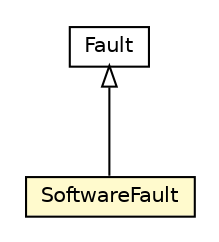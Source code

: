 #!/usr/local/bin/dot
#
# Class diagram 
# Generated by UMLGraph version R5_6-24-gf6e263 (http://www.umlgraph.org/)
#

digraph G {
	edge [fontname="Helvetica",fontsize=10,labelfontname="Helvetica",labelfontsize=10];
	node [fontname="Helvetica",fontsize=10,shape=plaintext];
	nodesep=0.25;
	ranksep=0.5;
	// org.universAAL.ontology.dependability.SoftwareFault
	c329818 [label=<<table title="org.universAAL.ontology.dependability.SoftwareFault" border="0" cellborder="1" cellspacing="0" cellpadding="2" port="p" bgcolor="lemonChiffon" href="./SoftwareFault.html">
		<tr><td><table border="0" cellspacing="0" cellpadding="1">
<tr><td align="center" balign="center"> SoftwareFault </td></tr>
		</table></td></tr>
		</table>>, URL="./SoftwareFault.html", fontname="Helvetica", fontcolor="black", fontsize=10.0];
	// org.universAAL.ontology.dependability.Fault
	c329843 [label=<<table title="org.universAAL.ontology.dependability.Fault" border="0" cellborder="1" cellspacing="0" cellpadding="2" port="p" href="./Fault.html">
		<tr><td><table border="0" cellspacing="0" cellpadding="1">
<tr><td align="center" balign="center"> Fault </td></tr>
		</table></td></tr>
		</table>>, URL="./Fault.html", fontname="Helvetica", fontcolor="black", fontsize=10.0];
	//org.universAAL.ontology.dependability.SoftwareFault extends org.universAAL.ontology.dependability.Fault
	c329843:p -> c329818:p [dir=back,arrowtail=empty];
}

